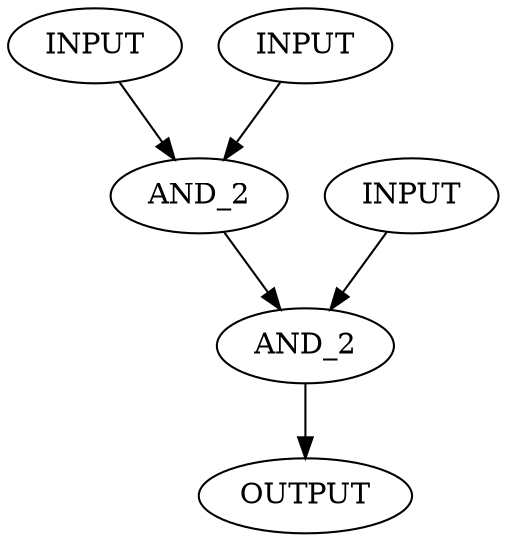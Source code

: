 digraph G {
  in1[label="INPUT"]
  in2[label="INPUT"]
  in3[label="INPUT"]
  out1[label="OUTPUT"]
  and[label="AND_2"]
  or[label="AND_2"]

  in1-> and
  in2-> and
  in3-> or
  and-> or
  or-> out1

}
